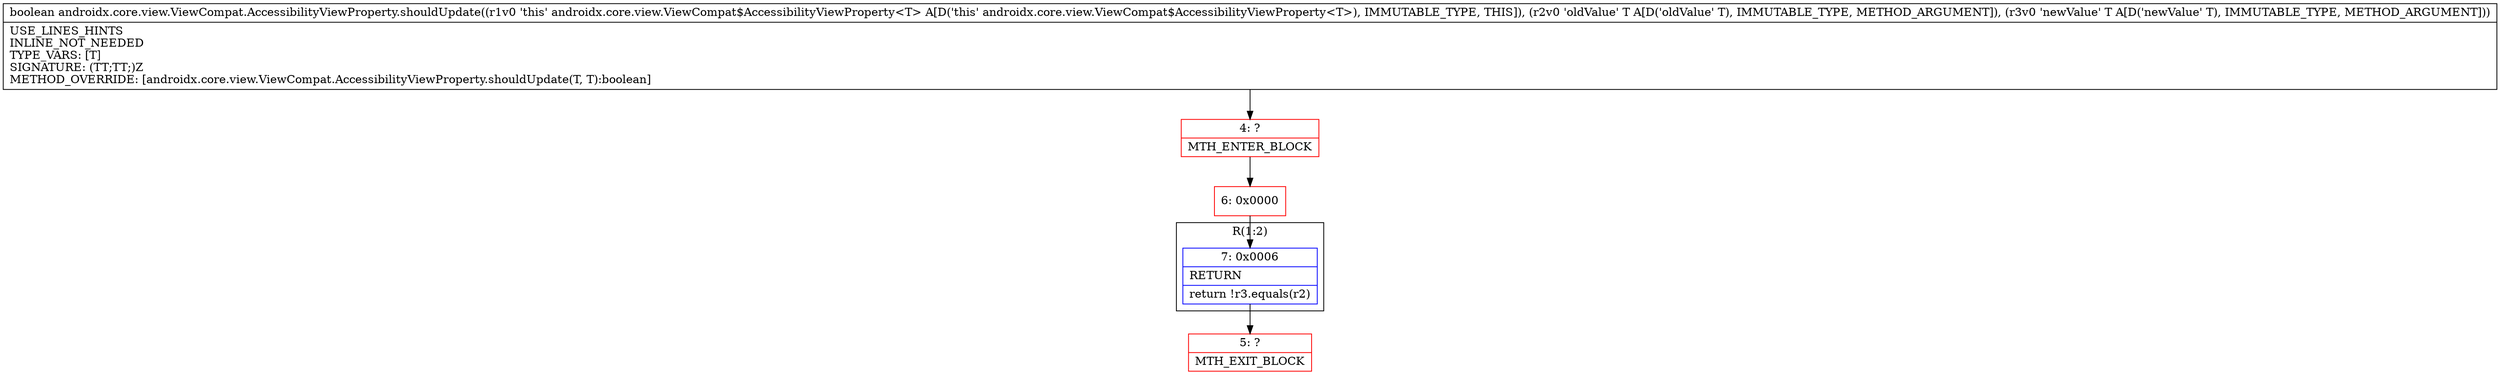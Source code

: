 digraph "CFG forandroidx.core.view.ViewCompat.AccessibilityViewProperty.shouldUpdate(Ljava\/lang\/Object;Ljava\/lang\/Object;)Z" {
subgraph cluster_Region_1444827076 {
label = "R(1:2)";
node [shape=record,color=blue];
Node_7 [shape=record,label="{7\:\ 0x0006|RETURN\l|return !r3.equals(r2)\l}"];
}
Node_4 [shape=record,color=red,label="{4\:\ ?|MTH_ENTER_BLOCK\l}"];
Node_6 [shape=record,color=red,label="{6\:\ 0x0000}"];
Node_5 [shape=record,color=red,label="{5\:\ ?|MTH_EXIT_BLOCK\l}"];
MethodNode[shape=record,label="{boolean androidx.core.view.ViewCompat.AccessibilityViewProperty.shouldUpdate((r1v0 'this' androidx.core.view.ViewCompat$AccessibilityViewProperty\<T\> A[D('this' androidx.core.view.ViewCompat$AccessibilityViewProperty\<T\>), IMMUTABLE_TYPE, THIS]), (r2v0 'oldValue' T A[D('oldValue' T), IMMUTABLE_TYPE, METHOD_ARGUMENT]), (r3v0 'newValue' T A[D('newValue' T), IMMUTABLE_TYPE, METHOD_ARGUMENT]))  | USE_LINES_HINTS\lINLINE_NOT_NEEDED\lTYPE_VARS: [T]\lSIGNATURE: (TT;TT;)Z\lMETHOD_OVERRIDE: [androidx.core.view.ViewCompat.AccessibilityViewProperty.shouldUpdate(T, T):boolean]\l}"];
MethodNode -> Node_4;Node_7 -> Node_5;
Node_4 -> Node_6;
Node_6 -> Node_7;
}

